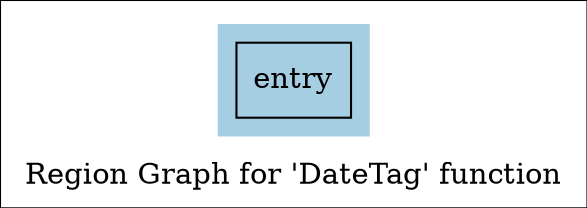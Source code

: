 digraph "Region Graph for 'DateTag' function" {
	label="Region Graph for 'DateTag' function";

	Node0x9e8b10 [shape=record,label="{entry}"];
	colorscheme = "paired12"
        subgraph cluster_0xa86e00 {
          label = "";
          style = filled;
          color = 1
          Node0x9e8b10;
        }
}
